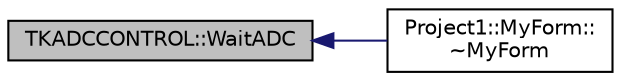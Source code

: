 digraph "TKADCCONTROL::WaitADC"
{
  edge [fontname="Helvetica",fontsize="10",labelfontname="Helvetica",labelfontsize="10"];
  node [fontname="Helvetica",fontsize="10",shape=record];
  rankdir="LR";
  Node31 [label="TKADCCONTROL::WaitADC",height=0.2,width=0.4,color="black", fillcolor="grey75", style="filled", fontcolor="black"];
  Node31 -> Node32 [dir="back",color="midnightblue",fontsize="10",style="solid",fontname="Helvetica"];
  Node32 [label="Project1::MyForm::\l~MyForm",height=0.2,width=0.4,color="black", fillcolor="white", style="filled",URL="$class_project1_1_1_my_form.html#a501b2b4481b72877fc73101f1d6f26be",tooltip="使用中のリソースをすべてクリーンアップします。 "];
}

